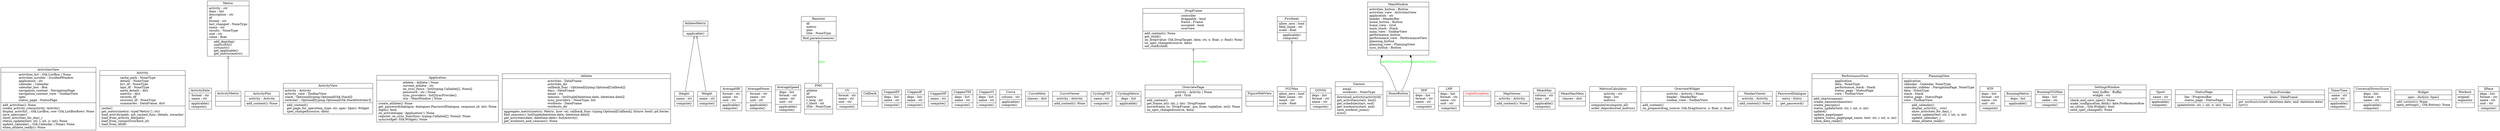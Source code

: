 digraph "classes" {
rankdir=BT
charset="utf-8"
"src.sports_planner.gui.activities.main.ActivitiesView" [color="black", fontcolor="black", label=<{ActivitiesView|activities_list : Gtk.ListBox \| None<br ALIGN="LEFT"/>activities_scroller : ScrolledWindow<br ALIGN="LEFT"/>application : str<br ALIGN="LEFT"/>calendar : Calendar<br ALIGN="LEFT"/>calendar_box : Box<br ALIGN="LEFT"/>navigation_content : NavigationPage<br ALIGN="LEFT"/>navigation_content_view : ToolbarView<br ALIGN="LEFT"/>spec<br ALIGN="LEFT"/>status_page : StatusPage<br ALIGN="LEFT"/>|add_activities(): None<br ALIGN="LEFT"/>create_activity_row(activity: Activity)<br ALIGN="LEFT"/>display_activity(_: Gtk.ListBox, row: Gtk.ListBoxRow): None<br ALIGN="LEFT"/>save_spec(spec)<br ALIGN="LEFT"/>show_activities_for_day(_)<br ALIGN="LEFT"/>status_update(text: str, i: int, n: int): None<br ALIGN="LEFT"/>update_calendar(_: Gtk.Calendar \| None): None<br ALIGN="LEFT"/>when_athlete_ready(): None<br ALIGN="LEFT"/>}>, shape="record", style="solid"];
"src.sports_planner.io.files.Activity" [color="black", fontcolor="black", label=<{Activity|cache_path : NoneType<br ALIGN="LEFT"/>details : NoneType<br ALIGN="LEFT"/>hrv_df : NoneType<br ALIGN="LEFT"/>laps_df : NoneType<br ALIGN="LEFT"/>meta_details : dict<br ALIGN="LEFT"/>metrics : dict<br ALIGN="LEFT"/>records_df<br ALIGN="LEFT"/>sessions_df : NoneType<br ALIGN="LEFT"/>summaries : DataFrame, dict<br ALIGN="LEFT"/>|cache()<br ALIGN="LEFT"/>get_metric(metric: type['Metric'] \| str)<br ALIGN="LEFT"/>load_activity(path, not_cached_func, details, nocache)<br ALIGN="LEFT"/>load_from_activity_file(path)<br ALIGN="LEFT"/>load_from_connect(workout_id)<br ALIGN="LEFT"/>load_from_df(df)<br ALIGN="LEFT"/>}>, shape="record", style="solid"];
"src.sports_planner.metrics.activity.ActivityDate" [color="black", fontcolor="black", label=<{ActivityDate|format : str<br ALIGN="LEFT"/>name : str<br ALIGN="LEFT"/>|applicable()<br ALIGN="LEFT"/>compute()<br ALIGN="LEFT"/>}>, shape="record", style="solid"];
"src.sports_planner.metrics.base.ActivityMetric" [color="black", fontcolor="black", label=<{ActivityMetric|<br ALIGN="LEFT"/>|}>, shape="record", style="solid"];
"src.sports_planner.gui.activities.chart.ActivityPlot" [color="black", fontcolor="black", label=<{ActivityPlot|activity : Activity<br ALIGN="LEFT"/>|add_content(): None<br ALIGN="LEFT"/>}>, shape="record", style="solid"];
"src.sports_planner.gui.activities.activity.ActivityView" [color="black", fontcolor="black", label=<{ActivityView|activity : Activity<br ALIGN="LEFT"/>activity_view : ToolbarView<br ALIGN="LEFT"/>stack : Optional[typing.Optional[Gtk.Stack]]<br ALIGN="LEFT"/>switcher : Optional[typing.Optional[Gtk.StackSwitcher]]<br ALIGN="LEFT"/>|add_content()<br ALIGN="LEFT"/>get_page_for_spec(item_type: str, spec: Spec): Widget<br ALIGN="LEFT"/>spec_changed(source, data)<br ALIGN="LEFT"/>}>, shape="record", style="solid"];
"src.sports_planner.main.Application" [color="black", fontcolor="black", label=<{Application|athlete : Athlete \| None<br ALIGN="LEFT"/>current_athlete : str<br ALIGN="LEFT"/>on_sync_funcs : list[typing.Callable[[], None]]<br ALIGN="LEFT"/>password : str \| None<br ALIGN="LEFT"/>sync_providers : list[SyncProvider]<br ALIGN="LEFT"/>win : MainWindow \| None<br ALIGN="LEFT"/>|create_athlete(): None<br ALIGN="LEFT"/>get_password(dialogue: dialogues.PasswordDialogue, response_id: int): None<br ALIGN="LEFT"/>login(): bool<br ALIGN="LEFT"/>on_activate(app: 'Application'): None<br ALIGN="LEFT"/>register_on_sync_func(func: typing.Callable[[], None]): None<br ALIGN="LEFT"/>sync(widget: Gtk.Widget): None<br ALIGN="LEFT"/>}>, shape="record", style="solid"];
"src.sports_planner.athlete.Athlete" [color="black", fontcolor="black", label=<{Athlete|activities : DataFrame<br ALIGN="LEFT"/>activities_dir<br ALIGN="LEFT"/>callback_func : Optional[typing.Optional[Callback]]<br ALIGN="LEFT"/>days : DataFrame<br ALIGN="LEFT"/>email : str<br ALIGN="LEFT"/>seasons : list[tuple[datetime.date, datetime.date]]<br ALIGN="LEFT"/>sync_providers : NoneType, list<br ALIGN="LEFT"/>workouts : DataFrame<br ALIGN="LEFT"/>workouts_dir<br ALIGN="LEFT"/>|aggregate_metric(metric: Metric, how: str, callback_func: typing.Optional[Callback], future: bool): pd.Series<br ALIGN="LEFT"/>find_seasons(): list[tuple[datetime.date, datetime.date]]<br ALIGN="LEFT"/>get_activities(date: datetime.date): list[Activity]<br ALIGN="LEFT"/>get_workouts_and_seasons(): None<br ALIGN="LEFT"/>}>, shape="record", style="solid"];
"src.sports_planner.metrics.athlete.AthleteMetric" [color="black", fontcolor="black", label=<{AthleteMetric|<br ALIGN="LEFT"/>|applicable()<br ALIGN="LEFT"/>}>, shape="record", style="solid"];
"src.sports_planner.metrics.activity.AverageHR" [color="black", fontcolor="black", label=<{AverageHR|format : str<br ALIGN="LEFT"/>name : str<br ALIGN="LEFT"/>unit : str<br ALIGN="LEFT"/>|applicable()<br ALIGN="LEFT"/>compute()<br ALIGN="LEFT"/>}>, shape="record", style="solid"];
"src.sports_planner.metrics.activity.AveragePower" [color="black", fontcolor="black", label=<{AveragePower|format : str<br ALIGN="LEFT"/>name : str<br ALIGN="LEFT"/>unit : str<br ALIGN="LEFT"/>|applicable()<br ALIGN="LEFT"/>compute()<br ALIGN="LEFT"/>}>, shape="record", style="solid"];
"src.sports_planner.metrics.activity.AverageSpeed" [color="black", fontcolor="black", label=<{AverageSpeed|deps : list<br ALIGN="LEFT"/>format : str<br ALIGN="LEFT"/>name : str<br ALIGN="LEFT"/>unit : str<br ALIGN="LEFT"/>|applicable()<br ALIGN="LEFT"/>compute()<br ALIGN="LEFT"/>}>, shape="record", style="solid"];
"src.sports_planner.metrics.pmc.Banister" [color="black", fontcolor="black", label=<{Banister|df<br ALIGN="LEFT"/>metric<br ALIGN="LEFT"/>pmc<br ALIGN="LEFT"/>title : NoneType<br ALIGN="LEFT"/>|find_params(season)<br ALIGN="LEFT"/>}>, shape="record", style="solid"];
"src.sports_planner.metrics.govss.CV" [color="black", fontcolor="black", label=<{CV|format : str<br ALIGN="LEFT"/>name : str<br ALIGN="LEFT"/>unit : str<br ALIGN="LEFT"/>|compute()<br ALIGN="LEFT"/>}>, shape="record", style="solid"];
"src.sports_planner.athlete.Callback" [color="black", fontcolor="black", label=<{Callback|<br ALIGN="LEFT"/>|}>, shape="record", style="solid"];
"src.sports_planner.metrics.coggan.CogganEF" [color="black", fontcolor="black", label=<{CogganEF|deps : list<br ALIGN="LEFT"/>name : str<br ALIGN="LEFT"/>|compute()<br ALIGN="LEFT"/>}>, shape="record", style="solid"];
"src.sports_planner.metrics.coggan.CogganIF" [color="black", fontcolor="black", label=<{CogganIF|deps : list<br ALIGN="LEFT"/>name : str<br ALIGN="LEFT"/>|compute()<br ALIGN="LEFT"/>}>, shape="record", style="solid"];
"src.sports_planner.metrics.coggan.CogganNP" [color="black", fontcolor="black", label=<{CogganNP|name : str<br ALIGN="LEFT"/>|compute()<br ALIGN="LEFT"/>}>, shape="record", style="solid"];
"src.sports_planner.metrics.coggan.CogganTSS" [color="black", fontcolor="black", label=<{CogganTSS|deps : list<br ALIGN="LEFT"/>name : str<br ALIGN="LEFT"/>|compute()<br ALIGN="LEFT"/>}>, shape="record", style="solid"];
"src.sports_planner.metrics.coggan.CogganVI" [color="black", fontcolor="black", label=<{CogganVI|deps : list<br ALIGN="LEFT"/>name : str<br ALIGN="LEFT"/>|compute()<br ALIGN="LEFT"/>}>, shape="record", style="solid"];
"src.sports_planner.metrics.activity.Curve" [color="black", fontcolor="black", label=<{Curve|column : str<br ALIGN="LEFT"/>|applicable()<br ALIGN="LEFT"/>compute()<br ALIGN="LEFT"/>}>, shape="record", style="solid"];
"src.sports_planner.metrics.activity.CurveMeta" [color="black", fontcolor="black", label=<{CurveMeta|classes : dict<br ALIGN="LEFT"/>|}>, shape="record", style="solid"];
"src.sports_planner.gui.activities.chart.CurveViewer" [color="black", fontcolor="black", label=<{CurveViewer|activity : Activity<br ALIGN="LEFT"/>|add_content(): None<br ALIGN="LEFT"/>}>, shape="record", style="solid"];
"src.sports_planner.metrics.coggan.CyclingFTP" [color="black", fontcolor="black", label=<{CyclingFTP|name : str<br ALIGN="LEFT"/>|compute()<br ALIGN="LEFT"/>}>, shape="record", style="solid"];
"src.sports_planner.metrics.activity.CyclingMetric" [color="black", fontcolor="black", label=<{CyclingMetric|deps : list<br ALIGN="LEFT"/>|applicable()<br ALIGN="LEFT"/>}>, shape="record", style="solid"];
"src.sports_planner.gui.activities.overview.DropFrame" [color="black", fontcolor="black", label=<{DropFrame|controller<br ALIGN="LEFT"/>draggable : bool<br ALIGN="LEFT"/>frame : Frame<br ALIGN="LEFT"/>occupied : bool<br ALIGN="LEFT"/>overview<br ALIGN="LEFT"/>|add_content(): None<br ALIGN="LEFT"/>get_child()<br ALIGN="LEFT"/>on_drop(value: Gtk.DropTarget, data: str, x: float, y: float): None<br ALIGN="LEFT"/>on_spec_changed(source, data)<br ALIGN="LEFT"/>set_child(child)<br ALIGN="LEFT"/>}>, shape="record", style="solid"];
"src.sports_planner.gui.chart.FigureWebView" [color="black", fontcolor="black", label=<{FigureWebView|<br ALIGN="LEFT"/>|}>, shape="record", style="solid"];
"src.sports_planner.metrics.garmin.Firstbeat" [color="black", fontcolor="black", label=<{Firstbeat|allow_zero : bool<br ALIGN="LEFT"/>field_name : str<br ALIGN="LEFT"/>scale : float<br ALIGN="LEFT"/>|applicable()<br ALIGN="LEFT"/>compute()<br ALIGN="LEFT"/>}>, shape="record", style="solid"];
"src.sports_planner.metrics.govss.GOVSS" [color="black", fontcolor="black", label=<{GOVSS|deps : list<br ALIGN="LEFT"/>format : str<br ALIGN="LEFT"/>name : str<br ALIGN="LEFT"/>|compute()<br ALIGN="LEFT"/>}>, shape="record", style="solid"];
"src.sports_planner.io.sync.garmin.Garmin" [color="black", fontcolor="black", label=<{Garmin|email<br ALIGN="LEFT"/>workouts : NoneType<br ALIGN="LEFT"/>|download_activity(activityId)<br ALIGN="LEFT"/>get_activities(start, limit)<br ALIGN="LEFT"/>get_schedule(start, end)<br ALIGN="LEFT"/>get_workouts(start, end)<br ALIGN="LEFT"/>save_workout_jsons()<br ALIGN="LEFT"/>sync()<br ALIGN="LEFT"/>}>, shape="record", style="solid"];
"src.sports_planner.metrics.athlete.Height" [color="black", fontcolor="black", label=<{Height|name : str<br ALIGN="LEFT"/>|compute()<br ALIGN="LEFT"/>}>, shape="record", style="solid"];
"src.sports_planner.gui.main.HomeButton" [color="black", fontcolor="black", label=<{HomeButton|<br ALIGN="LEFT"/>|}>, shape="record", style="solid"];
"src.sports_planner.metrics.govss.IWF" [color="black", fontcolor="black", label=<{IWF|deps : list<br ALIGN="LEFT"/>format : str<br ALIGN="LEFT"/>name : str<br ALIGN="LEFT"/>|compute()<br ALIGN="LEFT"/>}>, shape="record", style="solid"];
"src.sports_planner.metrics.govss.LNP" [color="black", fontcolor="black", label=<{LNP|deps : list<br ALIGN="LEFT"/>format : str<br ALIGN="LEFT"/>name : str<br ALIGN="LEFT"/>unit : str<br ALIGN="LEFT"/>|compute()<br ALIGN="LEFT"/>}>, shape="record", style="solid"];
"src.sports_planner.io.sync.garmin.LoginException" [color="black", fontcolor="red", label=<{LoginException|<br ALIGN="LEFT"/>|}>, shape="record", style="solid"];
"src.sports_planner.gui.main.MainWindow" [color="black", fontcolor="black", label=<{MainWindow|activities_button : Button<br ALIGN="LEFT"/>activities_view : ActivitiesView<br ALIGN="LEFT"/>application : str<br ALIGN="LEFT"/>header : HeaderBar<br ALIGN="LEFT"/>home_button : Button<br ALIGN="LEFT"/>home_view : Grid<br ALIGN="LEFT"/>main_stack : Stack<br ALIGN="LEFT"/>main_view : ToolbarView<br ALIGN="LEFT"/>performance_button<br ALIGN="LEFT"/>performance_view : PerformanceView<br ALIGN="LEFT"/>planning_button<br ALIGN="LEFT"/>planning_view : PlanningView<br ALIGN="LEFT"/>sync_button : Button<br ALIGN="LEFT"/>|}>, shape="record", style="solid"];
"src.sports_planner.gui.activities.chart.MapViewer" [color="black", fontcolor="black", label=<{MapViewer|activity : Activity<br ALIGN="LEFT"/>|add_content(): None<br ALIGN="LEFT"/>}>, shape="record", style="solid"];
"src.sports_planner.metrics.activity.MeanMax" [color="black", fontcolor="black", label=<{MeanMax|column : str<br ALIGN="LEFT"/>time : int<br ALIGN="LEFT"/>|applicable()<br ALIGN="LEFT"/>compute()<br ALIGN="LEFT"/>}>, shape="record", style="solid"];
"src.sports_planner.metrics.activity.MeanMaxMeta" [color="black", fontcolor="black", label=<{MeanMaxMeta|classes : dict<br ALIGN="LEFT"/>|}>, shape="record", style="solid"];
"src.sports_planner.metrics.base.Metric" [color="black", fontcolor="black", label=<{Metric|activity : str<br ALIGN="LEFT"/>deps : list<br ALIGN="LEFT"/>description : str<br ALIGN="LEFT"/>df<br ALIGN="LEFT"/>format : str<br ALIGN="LEFT"/>last_changed : NoneType<br ALIGN="LEFT"/>name : str<br ALIGN="LEFT"/>results : NoneType<br ALIGN="LEFT"/>unit : str<br ALIGN="LEFT"/>value : float<br ALIGN="LEFT"/>|add_dep(dep)<br ALIGN="LEFT"/><I>applicable</I>()<br ALIGN="LEFT"/><I>compute</I>()<br ALIGN="LEFT"/>get_applicable()<br ALIGN="LEFT"/>get_metric(metric)<br ALIGN="LEFT"/>}>, shape="record", style="solid"];
"src.sports_planner.metrics.calculate.MetricsCalculator" [color="black", fontcolor="black", label=<{MetricsCalculator|activity : str<br ALIGN="LEFT"/>deps : list<br ALIGN="LEFT"/>metrics<br ALIGN="LEFT"/>|compute(recompute_all)<br ALIGN="LEFT"/>order_deps(desired_metrics)<br ALIGN="LEFT"/>}>, shape="record", style="solid"];
"src.sports_planner.gui.activities.overview.OverviewPage" [color="black", fontcolor="black", label=<{OverviewPage|activity : Activity \| None<br ALIGN="LEFT"/>grid : Grid<br ALIGN="LEFT"/>|add_content()<br ALIGN="LEFT"/>get_frame_at(i: int, j: int): 'DropFrame'<br ALIGN="LEFT"/>move(frame_to: 'DropFrame', pos_from: tuple[int, int]): None<br ALIGN="LEFT"/>on_spec_changed(source, data)<br ALIGN="LEFT"/>}>, shape="record", style="solid"];
"src.sports_planner.gui.activities.overview.OverviewWidget" [color="black", fontcolor="black", label=<{OverviewWidget|activity : Activity \| None<br ALIGN="LEFT"/>header : HeaderBar<br ALIGN="LEFT"/>toolbar_view : ToolbarView<br ALIGN="LEFT"/>|add_content()<br ALIGN="LEFT"/>on_prepare(drag_source: Gtk.DragSource, x: float, y: float)<br ALIGN="LEFT"/>}>, shape="record", style="solid"];
"src.sports_planner.metrics.pmc.PMC" [color="black", fontcolor="black", label=<{PMC|athlete<br ALIGN="LEFT"/>df<br ALIGN="LEFT"/>metric<br ALIGN="LEFT"/>t_long : int<br ALIGN="LEFT"/>t_short : int<br ALIGN="LEFT"/>title : NoneType<br ALIGN="LEFT"/>|}>, shape="record", style="solid"];
"src.sports_planner.gui.activities.activity.PandasViewer" [color="black", fontcolor="black", label=<{PandasViewer|activity : Activity<br ALIGN="LEFT"/>|add_content(): None<br ALIGN="LEFT"/>}>, shape="record", style="solid"];
"src.sports_planner.gui.dialogues.PasswordDialogue" [color="black", fontcolor="black", label=<{PasswordDialogue|entry : Entry<br ALIGN="LEFT"/>|get_password()<br ALIGN="LEFT"/>}>, shape="record", style="solid"];
"src.sports_planner.gui.performance.main.PerformanceView" [color="black", fontcolor="black", label=<{PerformanceView|application<br ALIGN="LEFT"/>data : NoneType<br ALIGN="LEFT"/>performance_stack : Stack<br ALIGN="LEFT"/>status_page : StatusPage<br ALIGN="LEFT"/>view : ToolbarView<br ALIGN="LEFT"/>|add_charts(names)<br ALIGN="LEFT"/>create_banister(banister)<br ALIGN="LEFT"/>create_pmc(pmc)<br ALIGN="LEFT"/>status_update(text: str, i: int, n: int)<br ALIGN="LEFT"/>update()<br ALIGN="LEFT"/>update_page(page)<br ALIGN="LEFT"/>update_status_page(page_name, text: str, i: int, n: int)<br ALIGN="LEFT"/>when_data_ready()<br ALIGN="LEFT"/>}>, shape="record", style="solid"];
"src.sports_planner.gui.planning.main.PlanningView" [color="black", fontcolor="black", label=<{PlanningView|application<br ALIGN="LEFT"/>calendar : Calendar, NoneType<br ALIGN="LEFT"/>calendar_sidebar : NavigationPage, NoneType<br ALIGN="LEFT"/>data : NoneType<br ALIGN="LEFT"/>stack : Stack<br ALIGN="LEFT"/>status_page : StatusPage<br ALIGN="LEFT"/>view : ToolbarView<br ALIGN="LEFT"/>|add_calendar()<br ALIGN="LEFT"/>display_activity(_, row)<br ALIGN="LEFT"/>show_activities_for_day(_)<br ALIGN="LEFT"/>status_update(text: str, i: int, n: int)<br ALIGN="LEFT"/>update_calendar(_)<br ALIGN="LEFT"/>when_athlete_ready()<br ALIGN="LEFT"/>}>, shape="record", style="solid"];
"src.sports_planner.metrics.govss.RTP" [color="black", fontcolor="black", label=<{RTP|deps : list<br ALIGN="LEFT"/>format : str<br ALIGN="LEFT"/>name : str<br ALIGN="LEFT"/>unit : str<br ALIGN="LEFT"/>|compute()<br ALIGN="LEFT"/>}>, shape="record", style="solid"];
"src.sports_planner.metrics.activity.RunningMetric" [color="black", fontcolor="black", label=<{RunningMetric|deps : list<br ALIGN="LEFT"/>|applicable()<br ALIGN="LEFT"/>}>, shape="record", style="solid"];
"src.sports_planner.metrics.garmin.RunningVO2Max" [color="black", fontcolor="black", label=<{RunningVO2Max|deps : list<br ALIGN="LEFT"/>name : str<br ALIGN="LEFT"/>|compute()<br ALIGN="LEFT"/>}>, shape="record", style="solid"];
"src.sports_planner.gui.widgets.base.Widget.SettingsWindow" [color="black", fontcolor="black", label=<{SettingsWindow|text_buffer : Buffer<br ALIGN="LEFT"/>widget : str<br ALIGN="LEFT"/>|check_and_save_spec(): None<br ALIGN="LEFT"/>make_configuration_field(): Adw.PreferencesRow<br ALIGN="LEFT"/>on_close(_: Gtk.Widget): bool<br ALIGN="LEFT"/>send_spec_changed(): None<br ALIGN="LEFT"/>}>, shape="record", style="solid"];
"src.sports_planner.metrics.activity.Sport" [color="black", fontcolor="black", label=<{Sport|name : str<br ALIGN="LEFT"/>|applicable()<br ALIGN="LEFT"/>compute()<br ALIGN="LEFT"/>}>, shape="record", style="solid"];
"src.sports_planner.gui.status.StatusPage" [color="black", fontcolor="black", label=<{StatusPage|bar : ProgressBar<br ALIGN="LEFT"/>status_page : StatusPage<br ALIGN="LEFT"/>|update(text: str, i: int, n: int): None<br ALIGN="LEFT"/>}>, shape="record", style="solid"];
"src.sports_planner.io.sync.base.SyncProvider" [color="black", fontcolor="black", label=<{SyncProvider|workouts : DataFrame<br ALIGN="LEFT"/>|<I>get_workouts</I>(start: datetime.date, end: datetime.date)<br ALIGN="LEFT"/><I>sync</I>()<br ALIGN="LEFT"/>}>, shape="record", style="solid"];
"src.sports_planner.metrics.activity.TimerTime" [color="black", fontcolor="black", label=<{TimerTime|name : str<br ALIGN="LEFT"/>unit : str<br ALIGN="LEFT"/>|applicable()<br ALIGN="LEFT"/>compute()<br ALIGN="LEFT"/>}>, shape="record", style="solid"];
"src.sports_planner.metrics.pmc.UniversalStressScore" [color="black", fontcolor="black", label=<{UniversalStressScore|deps : list<br ALIGN="LEFT"/>format : str<br ALIGN="LEFT"/>name : str<br ALIGN="LEFT"/>|applicable()<br ALIGN="LEFT"/>compute()<br ALIGN="LEFT"/>}>, shape="record", style="solid"];
"src.sports_planner.metrics.garmin.VO2Max" [color="black", fontcolor="black", label=<{VO2Max|allow_zero : bool<br ALIGN="LEFT"/>field_name : str<br ALIGN="LEFT"/>name : str<br ALIGN="LEFT"/>scale : float<br ALIGN="LEFT"/>|}>, shape="record", style="solid"];
"src.sports_planner.metrics.athlete.Weight" [color="black", fontcolor="black", label=<{Weight|name : str<br ALIGN="LEFT"/>|compute()<br ALIGN="LEFT"/>}>, shape="record", style="solid"];
"src.sports_planner.gui.widgets.base.Widget" [color="black", fontcolor="black", label=<{Widget|spec : dict[str, Spec]<br ALIGN="LEFT"/>|<I>add_content</I>(): None<br ALIGN="LEFT"/>open_settings(_: Gtk.Button): None<br ALIGN="LEFT"/>}>, shape="record", style="solid"];
"src.sports_planner.io.garmin.workouts.Workout" [color="black", fontcolor="black", label=<{Workout|original<br ALIGN="LEFT"/>segments<br ALIGN="LEFT"/>|}>, shape="record", style="solid"];
"src.sports_planner.metrics.govss.XPace" [color="black", fontcolor="black", label=<{XPace|deps : list<br ALIGN="LEFT"/>format : str<br ALIGN="LEFT"/>name : str<br ALIGN="LEFT"/>unit : str<br ALIGN="LEFT"/>|compute()<br ALIGN="LEFT"/>}>, shape="record", style="solid"];
"src.sports_planner.metrics.athlete.Height" -> "src.sports_planner.metrics.athlete.AthleteMetric" [arrowhead="empty", arrowtail="none"];
"src.sports_planner.metrics.athlete.Weight" -> "src.sports_planner.metrics.athlete.AthleteMetric" [arrowhead="empty", arrowtail="none"];
"src.sports_planner.metrics.base.ActivityMetric" -> "src.sports_planner.metrics.base.Metric" [arrowhead="empty", arrowtail="none"];
"src.sports_planner.metrics.garmin.VO2Max" -> "src.sports_planner.metrics.garmin.Firstbeat" [arrowhead="empty", arrowtail="none"];
"src.sports_planner.gui.main.HomeButton" -> "src.sports_planner.gui.main.MainWindow" [arrowhead="diamond", arrowtail="none", fontcolor="green", label="performance_button", style="solid"];
"src.sports_planner.gui.main.HomeButton" -> "src.sports_planner.gui.main.MainWindow" [arrowhead="diamond", arrowtail="none", fontcolor="green", label="planning_button", style="solid"];
"src.sports_planner.gui.activities.overview.OverviewPage" -> "src.sports_planner.gui.activities.overview.DropFrame" [arrowhead="odiamond", arrowtail="none", fontcolor="green", label="overview", style="solid"];
"src.sports_planner.metrics.pmc.PMC" -> "src.sports_planner.metrics.pmc.Banister" [arrowhead="odiamond", arrowtail="none", fontcolor="green", label="pmc", style="solid"];
}
